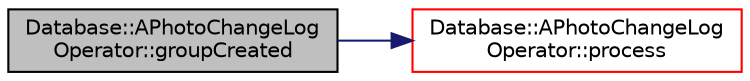 digraph "Database::APhotoChangeLogOperator::groupCreated"
{
 // LATEX_PDF_SIZE
  edge [fontname="Helvetica",fontsize="10",labelfontname="Helvetica",labelfontsize="10"];
  node [fontname="Helvetica",fontsize="10",shape=record];
  rankdir="LR";
  Node1 [label="Database::APhotoChangeLog\lOperator::groupCreated",height=0.2,width=0.4,color="black", fillcolor="grey75", style="filled", fontcolor="black",tooltip=" "];
  Node1 -> Node2 [color="midnightblue",fontsize="10",style="solid",fontname="Helvetica"];
  Node2 [label="Database::APhotoChangeLog\lOperator::process",height=0.2,width=0.4,color="red", fillcolor="white", style="filled",URL="$class_database_1_1_a_photo_change_log_operator.html#a4e35ed588d3318d79362a307b9ef95f3",tooltip=" "];
}
